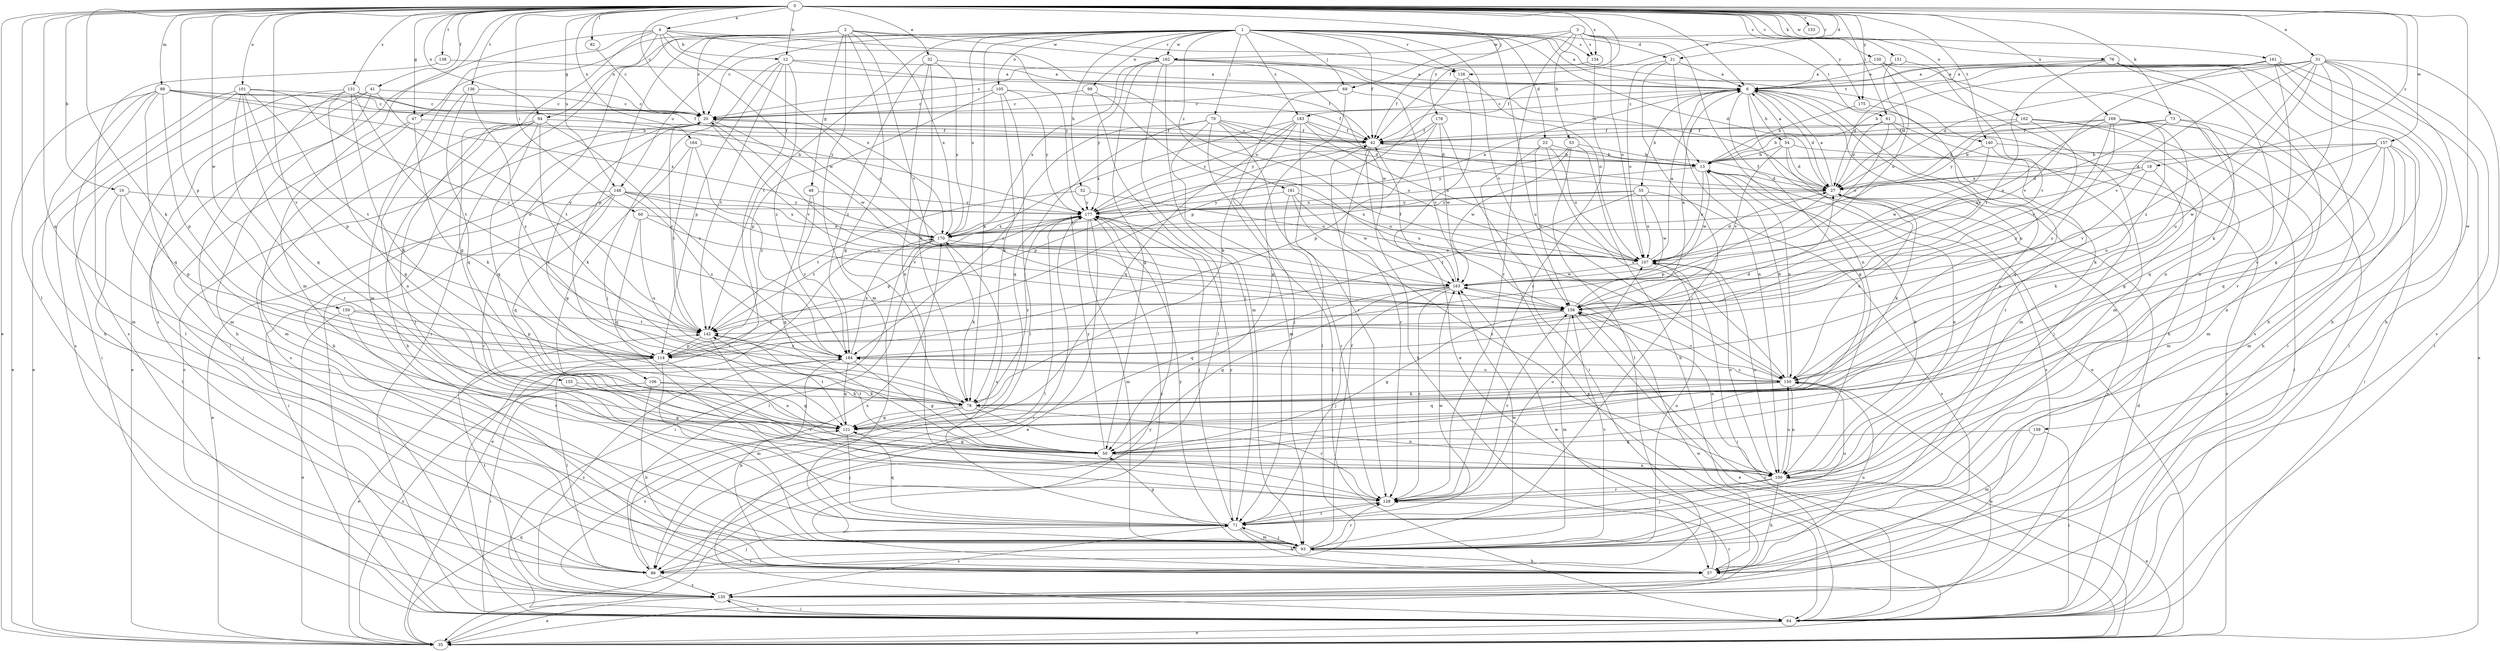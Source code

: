 strict digraph  {
0;
1;
2;
3;
4;
6;
10;
12;
13;
18;
20;
21;
23;
27;
31;
32;
35;
41;
42;
47;
48;
50;
52;
53;
54;
55;
57;
60;
61;
64;
69;
70;
71;
73;
76;
78;
82;
86;
88;
93;
94;
99;
100;
101;
102;
105;
106;
107;
114;
121;
126;
128;
130;
131;
134;
135;
136;
138;
140;
142;
148;
150;
151;
153;
155;
156;
157;
158;
159;
161;
162;
163;
164;
169;
170;
175;
176;
177;
181;
183;
184;
0 -> 4  [label=a];
0 -> 6  [label=a];
0 -> 10  [label=b];
0 -> 12  [label=b];
0 -> 18  [label=c];
0 -> 20  [label=c];
0 -> 21  [label=d];
0 -> 31  [label=e];
0 -> 32  [label=e];
0 -> 35  [label=e];
0 -> 41  [label=f];
0 -> 42  [label=f];
0 -> 47  [label=g];
0 -> 60  [label=i];
0 -> 61  [label=i];
0 -> 69  [label=j];
0 -> 73  [label=k];
0 -> 76  [label=k];
0 -> 78  [label=k];
0 -> 82  [label=l];
0 -> 86  [label=l];
0 -> 88  [label=m];
0 -> 93  [label=m];
0 -> 94  [label=n];
0 -> 101  [label=o];
0 -> 102  [label=o];
0 -> 114  [label=p];
0 -> 121  [label=q];
0 -> 126  [label=r];
0 -> 130  [label=s];
0 -> 131  [label=s];
0 -> 134  [label=s];
0 -> 136  [label=t];
0 -> 138  [label=t];
0 -> 140  [label=t];
0 -> 148  [label=u];
0 -> 151  [label=v];
0 -> 153  [label=v];
0 -> 155  [label=v];
0 -> 157  [label=w];
0 -> 158  [label=w];
0 -> 159  [label=w];
0 -> 161  [label=w];
0 -> 164  [label=x];
0 -> 169  [label=x];
0 -> 175  [label=y];
1 -> 6  [label=a];
1 -> 20  [label=c];
1 -> 21  [label=d];
1 -> 23  [label=d];
1 -> 27  [label=d];
1 -> 42  [label=f];
1 -> 52  [label=h];
1 -> 69  [label=j];
1 -> 70  [label=j];
1 -> 78  [label=k];
1 -> 94  [label=n];
1 -> 99  [label=n];
1 -> 105  [label=o];
1 -> 126  [label=r];
1 -> 134  [label=s];
1 -> 140  [label=t];
1 -> 142  [label=t];
1 -> 148  [label=u];
1 -> 150  [label=u];
1 -> 156  [label=v];
1 -> 162  [label=w];
1 -> 170  [label=x];
1 -> 181  [label=z];
1 -> 183  [label=z];
2 -> 20  [label=c];
2 -> 47  [label=g];
2 -> 48  [label=g];
2 -> 50  [label=g];
2 -> 93  [label=m];
2 -> 106  [label=o];
2 -> 114  [label=p];
2 -> 126  [label=r];
2 -> 156  [label=v];
2 -> 162  [label=w];
2 -> 170  [label=x];
3 -> 53  [label=h];
3 -> 61  [label=i];
3 -> 100  [label=n];
3 -> 107  [label=o];
3 -> 128  [label=r];
3 -> 134  [label=s];
3 -> 162  [label=w];
3 -> 175  [label=y];
3 -> 176  [label=y];
4 -> 12  [label=b];
4 -> 50  [label=g];
4 -> 64  [label=i];
4 -> 93  [label=m];
4 -> 107  [label=o];
4 -> 135  [label=s];
4 -> 163  [label=w];
4 -> 170  [label=x];
4 -> 177  [label=y];
6 -> 20  [label=c];
6 -> 27  [label=d];
6 -> 35  [label=e];
6 -> 50  [label=g];
6 -> 54  [label=h];
6 -> 55  [label=h];
6 -> 57  [label=h];
6 -> 93  [label=m];
6 -> 150  [label=u];
6 -> 183  [label=z];
10 -> 71  [label=j];
10 -> 86  [label=l];
10 -> 114  [label=p];
10 -> 177  [label=y];
12 -> 6  [label=a];
12 -> 42  [label=f];
12 -> 64  [label=i];
12 -> 71  [label=j];
12 -> 114  [label=p];
12 -> 142  [label=t];
12 -> 184  [label=z];
13 -> 27  [label=d];
13 -> 100  [label=n];
13 -> 107  [label=o];
13 -> 150  [label=u];
13 -> 163  [label=w];
13 -> 170  [label=x];
18 -> 27  [label=d];
18 -> 78  [label=k];
18 -> 156  [label=v];
18 -> 170  [label=x];
20 -> 42  [label=f];
20 -> 57  [label=h];
20 -> 156  [label=v];
20 -> 163  [label=w];
21 -> 6  [label=a];
21 -> 71  [label=j];
21 -> 100  [label=n];
21 -> 107  [label=o];
23 -> 13  [label=b];
23 -> 35  [label=e];
23 -> 107  [label=o];
23 -> 150  [label=u];
23 -> 156  [label=v];
27 -> 6  [label=a];
27 -> 42  [label=f];
27 -> 78  [label=k];
27 -> 114  [label=p];
27 -> 135  [label=s];
27 -> 150  [label=u];
27 -> 177  [label=y];
31 -> 6  [label=a];
31 -> 13  [label=b];
31 -> 20  [label=c];
31 -> 27  [label=d];
31 -> 50  [label=g];
31 -> 57  [label=h];
31 -> 64  [label=i];
31 -> 78  [label=k];
31 -> 135  [label=s];
31 -> 150  [label=u];
31 -> 156  [label=v];
31 -> 184  [label=z];
32 -> 6  [label=a];
32 -> 78  [label=k];
32 -> 100  [label=n];
32 -> 170  [label=x];
32 -> 184  [label=z];
35 -> 121  [label=q];
35 -> 156  [label=v];
35 -> 177  [label=y];
35 -> 184  [label=z];
41 -> 20  [label=c];
41 -> 35  [label=e];
41 -> 57  [label=h];
41 -> 86  [label=l];
41 -> 142  [label=t];
42 -> 13  [label=b];
42 -> 20  [label=c];
42 -> 57  [label=h];
42 -> 114  [label=p];
42 -> 128  [label=r];
47 -> 42  [label=f];
47 -> 78  [label=k];
47 -> 86  [label=l];
47 -> 93  [label=m];
48 -> 50  [label=g];
48 -> 177  [label=y];
48 -> 184  [label=z];
50 -> 100  [label=n];
50 -> 142  [label=t];
50 -> 177  [label=y];
52 -> 107  [label=o];
52 -> 142  [label=t];
52 -> 177  [label=y];
53 -> 13  [label=b];
53 -> 57  [label=h];
53 -> 86  [label=l];
53 -> 163  [label=w];
53 -> 177  [label=y];
54 -> 6  [label=a];
54 -> 13  [label=b];
54 -> 27  [label=d];
54 -> 35  [label=e];
54 -> 135  [label=s];
54 -> 156  [label=v];
55 -> 107  [label=o];
55 -> 135  [label=s];
55 -> 142  [label=t];
55 -> 163  [label=w];
55 -> 170  [label=x];
55 -> 177  [label=y];
57 -> 150  [label=u];
57 -> 163  [label=w];
57 -> 177  [label=y];
60 -> 121  [label=q];
60 -> 150  [label=u];
60 -> 156  [label=v];
60 -> 170  [label=x];
61 -> 27  [label=d];
61 -> 42  [label=f];
61 -> 107  [label=o];
61 -> 121  [label=q];
61 -> 128  [label=r];
64 -> 20  [label=c];
64 -> 27  [label=d];
64 -> 35  [label=e];
64 -> 135  [label=s];
64 -> 150  [label=u];
64 -> 163  [label=w];
69 -> 20  [label=c];
69 -> 50  [label=g];
69 -> 78  [label=k];
69 -> 156  [label=v];
70 -> 27  [label=d];
70 -> 42  [label=f];
70 -> 64  [label=i];
70 -> 93  [label=m];
70 -> 107  [label=o];
70 -> 121  [label=q];
70 -> 128  [label=r];
70 -> 184  [label=z];
71 -> 50  [label=g];
71 -> 57  [label=h];
71 -> 93  [label=m];
71 -> 121  [label=q];
71 -> 128  [label=r];
71 -> 135  [label=s];
71 -> 150  [label=u];
71 -> 163  [label=w];
71 -> 170  [label=x];
71 -> 177  [label=y];
73 -> 13  [label=b];
73 -> 42  [label=f];
73 -> 57  [label=h];
73 -> 121  [label=q];
73 -> 170  [label=x];
76 -> 6  [label=a];
76 -> 27  [label=d];
76 -> 57  [label=h];
76 -> 64  [label=i];
76 -> 100  [label=n];
76 -> 135  [label=s];
76 -> 142  [label=t];
78 -> 20  [label=c];
78 -> 100  [label=n];
78 -> 121  [label=q];
78 -> 128  [label=r];
78 -> 135  [label=s];
78 -> 177  [label=y];
82 -> 20  [label=c];
86 -> 71  [label=j];
86 -> 135  [label=s];
86 -> 170  [label=x];
88 -> 13  [label=b];
88 -> 20  [label=c];
88 -> 35  [label=e];
88 -> 42  [label=f];
88 -> 57  [label=h];
88 -> 93  [label=m];
88 -> 114  [label=p];
88 -> 121  [label=q];
88 -> 170  [label=x];
93 -> 42  [label=f];
93 -> 57  [label=h];
93 -> 71  [label=j];
93 -> 86  [label=l];
93 -> 107  [label=o];
93 -> 128  [label=r];
93 -> 156  [label=v];
93 -> 163  [label=w];
93 -> 177  [label=y];
94 -> 42  [label=f];
94 -> 57  [label=h];
94 -> 64  [label=i];
94 -> 71  [label=j];
94 -> 78  [label=k];
94 -> 121  [label=q];
94 -> 135  [label=s];
94 -> 184  [label=z];
99 -> 20  [label=c];
99 -> 86  [label=l];
99 -> 150  [label=u];
100 -> 6  [label=a];
100 -> 13  [label=b];
100 -> 35  [label=e];
100 -> 57  [label=h];
100 -> 71  [label=j];
100 -> 107  [label=o];
100 -> 128  [label=r];
100 -> 150  [label=u];
101 -> 20  [label=c];
101 -> 35  [label=e];
101 -> 114  [label=p];
101 -> 121  [label=q];
101 -> 128  [label=r];
101 -> 135  [label=s];
101 -> 142  [label=t];
101 -> 156  [label=v];
102 -> 27  [label=d];
102 -> 42  [label=f];
102 -> 50  [label=g];
102 -> 64  [label=i];
102 -> 184  [label=z];
105 -> 20  [label=c];
105 -> 42  [label=f];
105 -> 78  [label=k];
105 -> 86  [label=l];
105 -> 114  [label=p];
105 -> 177  [label=y];
106 -> 57  [label=h];
106 -> 64  [label=i];
106 -> 78  [label=k];
106 -> 121  [label=q];
107 -> 6  [label=a];
107 -> 27  [label=d];
107 -> 64  [label=i];
107 -> 100  [label=n];
107 -> 163  [label=w];
114 -> 35  [label=e];
114 -> 86  [label=l];
114 -> 93  [label=m];
114 -> 128  [label=r];
121 -> 50  [label=g];
121 -> 71  [label=j];
121 -> 142  [label=t];
126 -> 35  [label=e];
126 -> 107  [label=o];
126 -> 114  [label=p];
128 -> 71  [label=j];
128 -> 107  [label=o];
128 -> 156  [label=v];
130 -> 6  [label=a];
130 -> 93  [label=m];
130 -> 100  [label=n];
130 -> 107  [label=o];
131 -> 20  [label=c];
131 -> 50  [label=g];
131 -> 64  [label=i];
131 -> 78  [label=k];
131 -> 93  [label=m];
131 -> 142  [label=t];
131 -> 177  [label=y];
134 -> 42  [label=f];
134 -> 128  [label=r];
135 -> 35  [label=e];
135 -> 64  [label=i];
135 -> 128  [label=r];
135 -> 142  [label=t];
135 -> 184  [label=z];
136 -> 20  [label=c];
136 -> 100  [label=n];
136 -> 121  [label=q];
136 -> 184  [label=z];
138 -> 6  [label=a];
138 -> 135  [label=s];
140 -> 13  [label=b];
140 -> 71  [label=j];
140 -> 93  [label=m];
140 -> 163  [label=w];
142 -> 20  [label=c];
142 -> 100  [label=n];
142 -> 114  [label=p];
142 -> 184  [label=z];
148 -> 35  [label=e];
148 -> 64  [label=i];
148 -> 121  [label=q];
148 -> 128  [label=r];
148 -> 156  [label=v];
148 -> 170  [label=x];
148 -> 177  [label=y];
148 -> 184  [label=z];
150 -> 13  [label=b];
150 -> 78  [label=k];
150 -> 100  [label=n];
150 -> 121  [label=q];
150 -> 156  [label=v];
150 -> 184  [label=z];
151 -> 6  [label=a];
151 -> 27  [label=d];
151 -> 156  [label=v];
155 -> 50  [label=g];
155 -> 78  [label=k];
156 -> 6  [label=a];
156 -> 35  [label=e];
156 -> 50  [label=g];
156 -> 93  [label=m];
156 -> 100  [label=n];
156 -> 142  [label=t];
157 -> 13  [label=b];
157 -> 27  [label=d];
157 -> 64  [label=i];
157 -> 93  [label=m];
157 -> 100  [label=n];
157 -> 121  [label=q];
157 -> 150  [label=u];
157 -> 163  [label=w];
158 -> 50  [label=g];
158 -> 64  [label=i];
158 -> 93  [label=m];
159 -> 35  [label=e];
159 -> 114  [label=p];
159 -> 128  [label=r];
159 -> 142  [label=t];
161 -> 6  [label=a];
161 -> 35  [label=e];
161 -> 42  [label=f];
161 -> 57  [label=h];
161 -> 64  [label=i];
161 -> 128  [label=r];
161 -> 156  [label=v];
162 -> 6  [label=a];
162 -> 13  [label=b];
162 -> 27  [label=d];
162 -> 50  [label=g];
162 -> 71  [label=j];
162 -> 93  [label=m];
162 -> 163  [label=w];
162 -> 170  [label=x];
162 -> 177  [label=y];
163 -> 20  [label=c];
163 -> 42  [label=f];
163 -> 50  [label=g];
163 -> 71  [label=j];
163 -> 121  [label=q];
163 -> 128  [label=r];
163 -> 156  [label=v];
164 -> 13  [label=b];
164 -> 50  [label=g];
164 -> 142  [label=t];
164 -> 184  [label=z];
169 -> 42  [label=f];
169 -> 64  [label=i];
169 -> 78  [label=k];
169 -> 93  [label=m];
169 -> 107  [label=o];
169 -> 150  [label=u];
169 -> 156  [label=v];
169 -> 177  [label=y];
169 -> 184  [label=z];
170 -> 20  [label=c];
170 -> 35  [label=e];
170 -> 64  [label=i];
170 -> 78  [label=k];
170 -> 86  [label=l];
170 -> 107  [label=o];
175 -> 13  [label=b];
175 -> 156  [label=v];
176 -> 42  [label=f];
176 -> 64  [label=i];
176 -> 114  [label=p];
176 -> 163  [label=w];
176 -> 177  [label=y];
177 -> 6  [label=a];
177 -> 35  [label=e];
177 -> 64  [label=i];
177 -> 71  [label=j];
177 -> 86  [label=l];
177 -> 93  [label=m];
177 -> 114  [label=p];
177 -> 142  [label=t];
177 -> 170  [label=x];
181 -> 100  [label=n];
181 -> 107  [label=o];
181 -> 128  [label=r];
181 -> 163  [label=w];
181 -> 177  [label=y];
183 -> 27  [label=d];
183 -> 42  [label=f];
183 -> 71  [label=j];
183 -> 86  [label=l];
183 -> 107  [label=o];
183 -> 121  [label=q];
183 -> 170  [label=x];
183 -> 177  [label=y];
184 -> 27  [label=d];
184 -> 50  [label=g];
184 -> 57  [label=h];
184 -> 121  [label=q];
184 -> 150  [label=u];
184 -> 170  [label=x];
}
